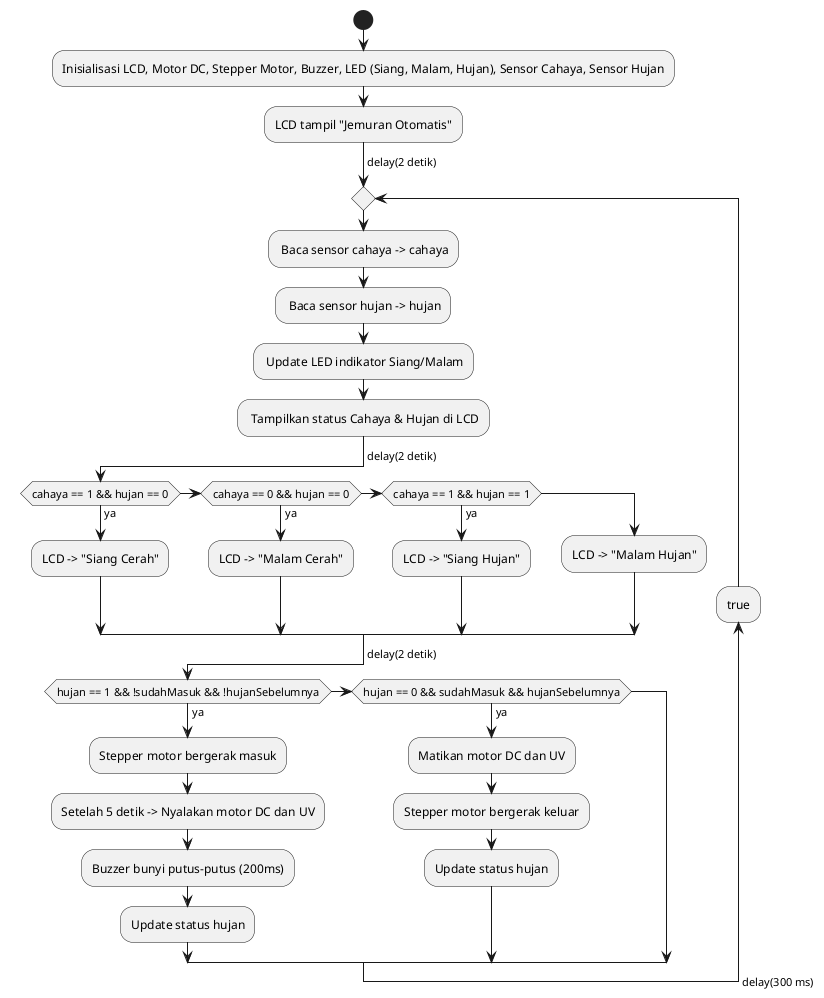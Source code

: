 @startuml
start
:Inisialisasi LCD, Motor DC, Stepper Motor, Buzzer, LED (Siang, Malam, Hujan), Sensor Cahaya, Sensor Hujan;
:LCD tampil "Jemuran Otomatis";
-> delay(2 detik);

repeat
: Baca sensor cahaya -> cahaya;
: Baca sensor hujan -> hujan;
: Update LED indikator Siang/Malam;
: Tampilkan status Cahaya & Hujan di LCD;
-> delay(2 detik);

if (cahaya == 1 && hujan == 0) then (ya)
  :LCD -> "Siang Cerah";
else if (cahaya == 0 && hujan == 0) then (ya)
  :LCD -> "Malam Cerah";
else if (cahaya == 1 && hujan == 1) then (ya)
  :LCD -> "Siang Hujan";
else
  :LCD -> "Malam Hujan";
endif
-> delay(2 detik);

if (hujan == 1 && !sudahMasuk && !hujanSebelumnya) then (ya)
  :Stepper motor bergerak masuk;
  :Setelah 5 detik -> Nyalakan motor DC dan UV;
  :Buzzer bunyi putus-putus (200ms);
  :Update status hujan;
else if (hujan == 0 && sudahMasuk && hujanSebelumnya) then (ya)
  :Matikan motor DC dan UV;
  :Stepper motor bergerak keluar;
  :Update status hujan;
endif
-> delay(300 ms);
backward :true;
@enduml
